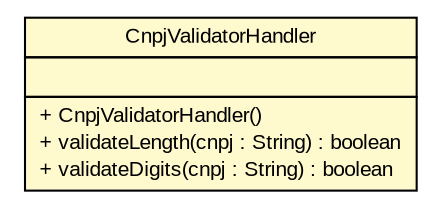 #!/usr/local/bin/dot
#
# Class diagram 
# Generated by UMLGraph version R5_6 (http://www.umlgraph.org/)
#

digraph G {
	edge [fontname="arial",fontsize=10,labelfontname="arial",labelfontsize=10];
	node [fontname="arial",fontsize=10,shape=plaintext];
	nodesep=0.25;
	ranksep=0.5;
	// br.gov.to.sefaz.business.service.validation.custom.CnpjValidatorHandler
	c64433 [label=<<table title="br.gov.to.sefaz.business.service.validation.custom.CnpjValidatorHandler" border="0" cellborder="1" cellspacing="0" cellpadding="2" port="p" bgcolor="lemonChiffon" href="./CnpjValidatorHandler.html">
		<tr><td><table border="0" cellspacing="0" cellpadding="1">
<tr><td align="center" balign="center"> CnpjValidatorHandler </td></tr>
		</table></td></tr>
		<tr><td><table border="0" cellspacing="0" cellpadding="1">
<tr><td align="left" balign="left">  </td></tr>
		</table></td></tr>
		<tr><td><table border="0" cellspacing="0" cellpadding="1">
<tr><td align="left" balign="left"> + CnpjValidatorHandler() </td></tr>
<tr><td align="left" balign="left"> + validateLength(cnpj : String) : boolean </td></tr>
<tr><td align="left" balign="left"> + validateDigits(cnpj : String) : boolean </td></tr>
		</table></td></tr>
		</table>>, URL="./CnpjValidatorHandler.html", fontname="arial", fontcolor="black", fontsize=10.0];
}

